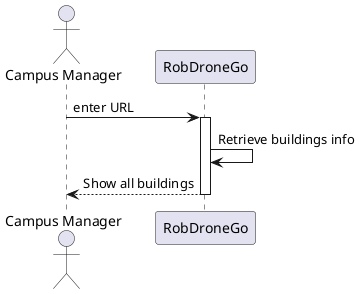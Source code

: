 @startuml SD Lv1

actor "Campus Manager" as user
participant RobDroneGo as system

user -> system : enter URL
activate system

system -> system : Retrieve buildings info

user <-- system : Show all buildings
deactivate system

@enduml